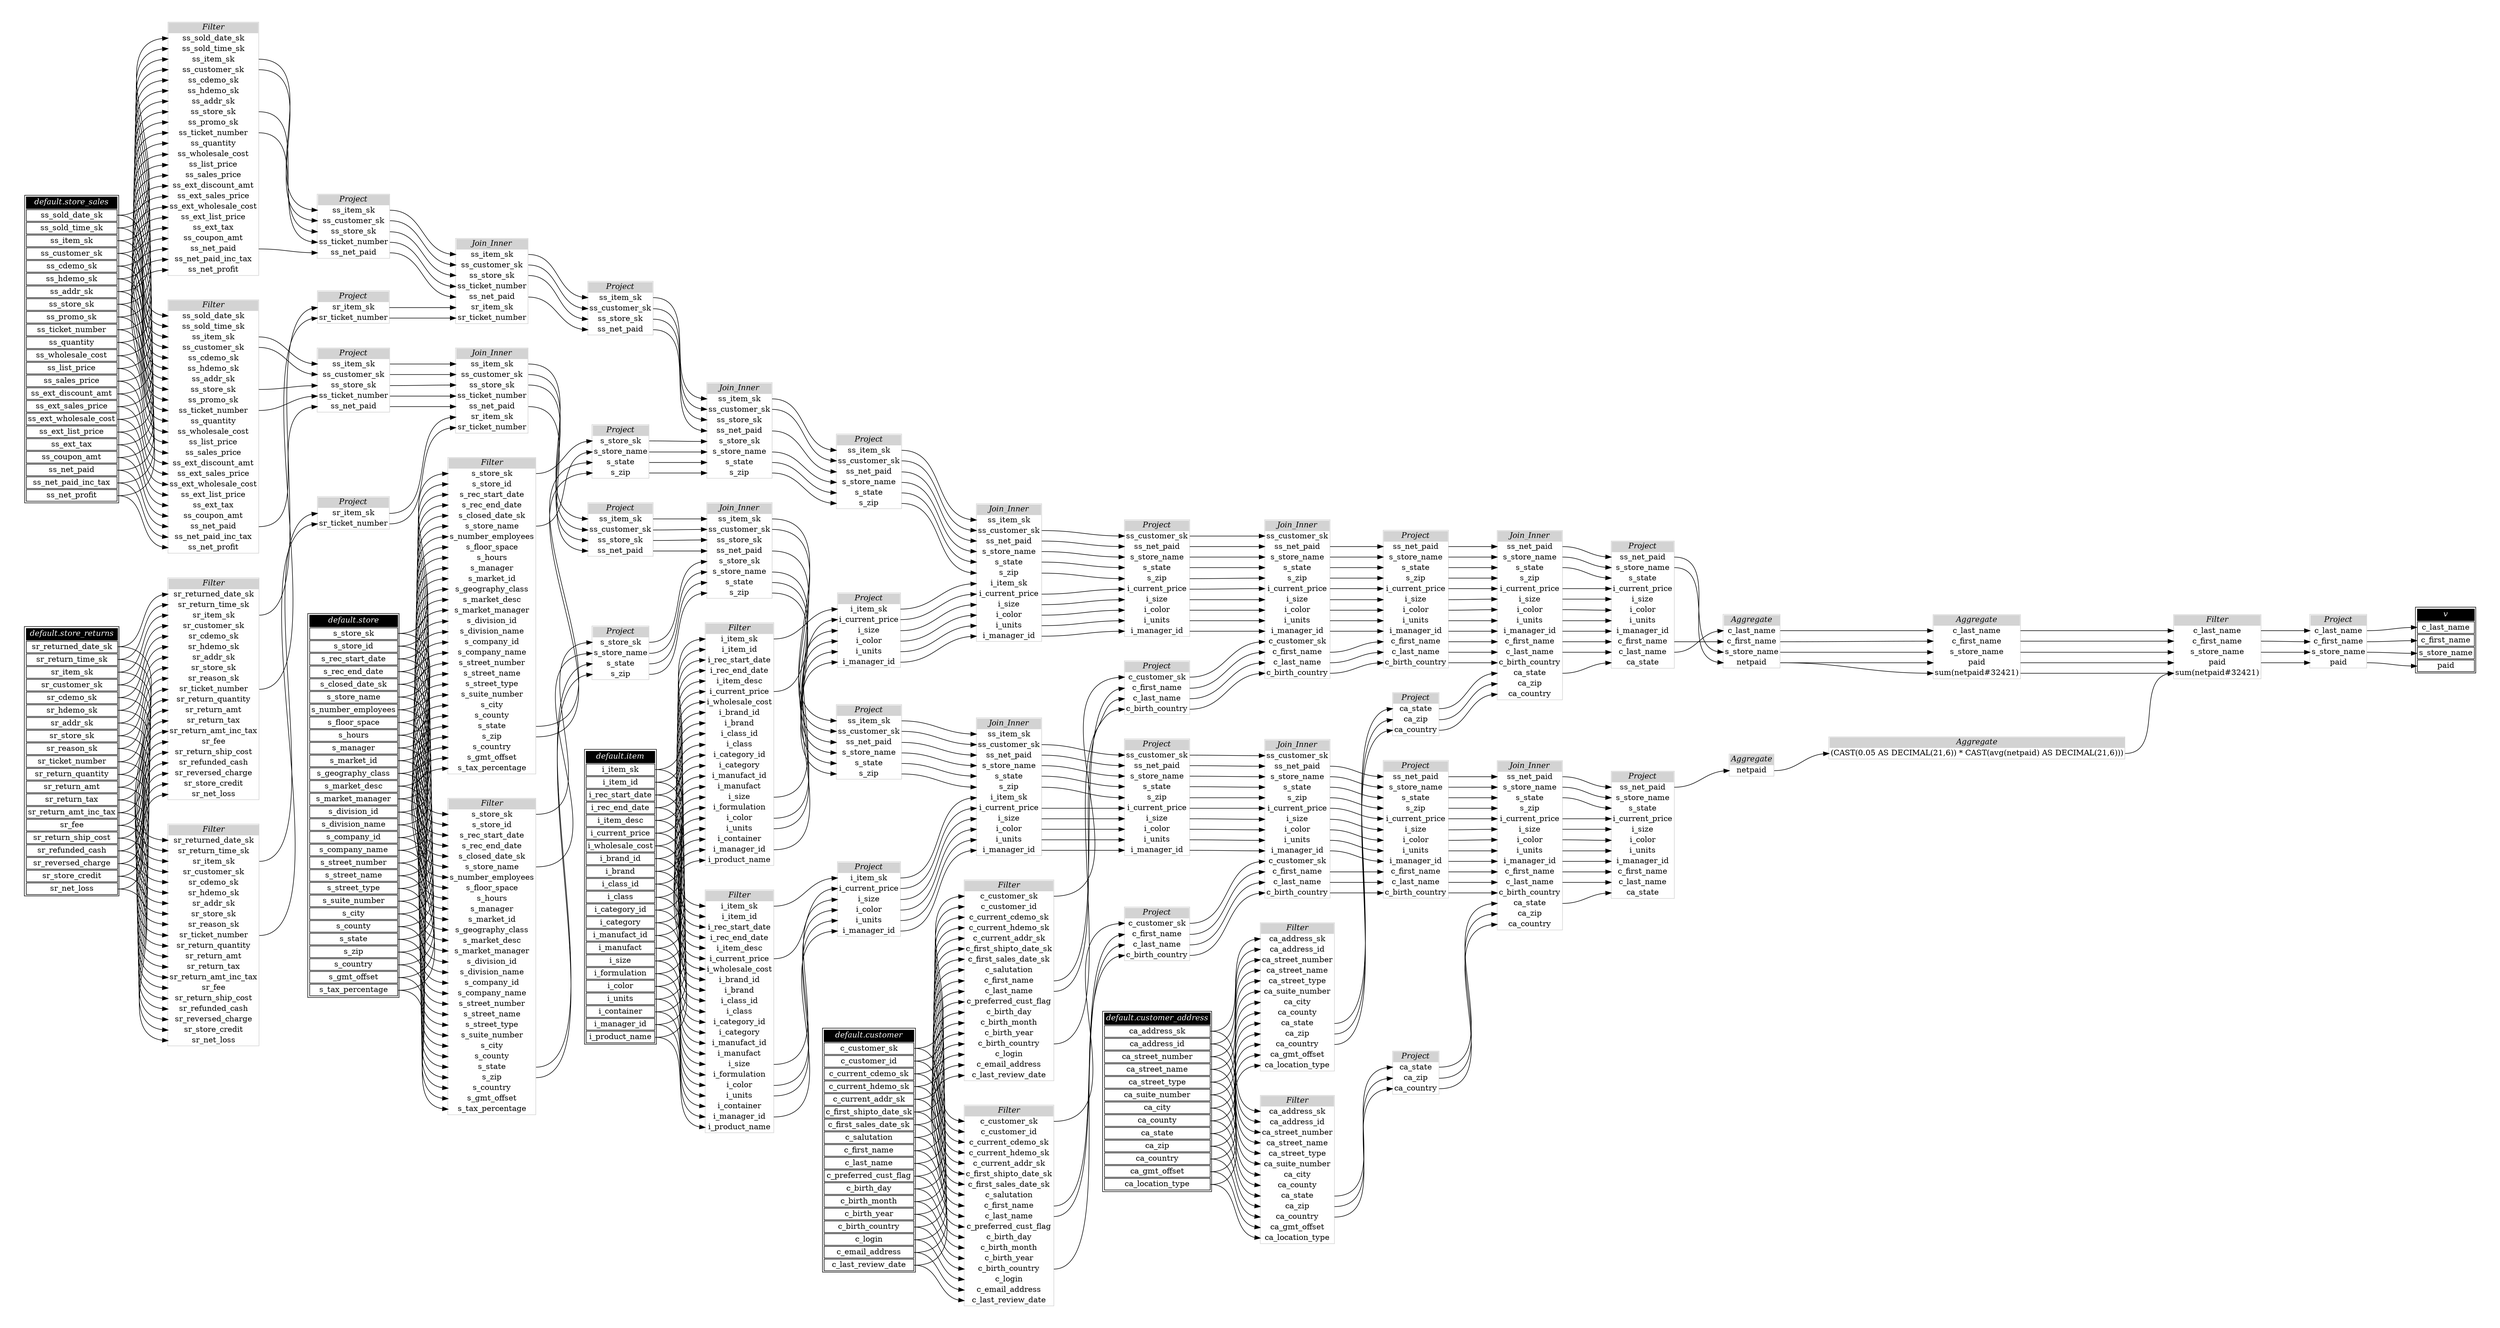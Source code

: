 // Automatically generated by TPCDSFlowTestSuite


digraph {
  graph [pad="0.5" nodesep="0.5" ranksep="1" fontname="Helvetica" rankdir=LR];
  node [shape=plaintext]

  
"Aggregate_4717074" [label=<
<table color="lightgray" border="1" cellborder="0" cellspacing="0">
  <tr><td bgcolor="lightgray" port="nodeName"><i>Aggregate</i></td></tr>
  <tr><td port="0">(CAST(0.05 AS DECIMAL(21,6)) * CAST(avg(netpaid) AS DECIMAL(21,6)))</td></tr>
</table>>];
     

"Aggregate_71fc529" [label=<
<table color="lightgray" border="1" cellborder="0" cellspacing="0">
  <tr><td bgcolor="lightgray" port="nodeName"><i>Aggregate</i></td></tr>
  <tr><td port="0">netpaid</td></tr>
</table>>];
     

"Aggregate_d9c2b9a" [label=<
<table color="lightgray" border="1" cellborder="0" cellspacing="0">
  <tr><td bgcolor="lightgray" port="nodeName"><i>Aggregate</i></td></tr>
  <tr><td port="0">c_last_name</td></tr>
<tr><td port="1">c_first_name</td></tr>
<tr><td port="2">s_store_name</td></tr>
<tr><td port="3">paid</td></tr>
<tr><td port="4">sum(netpaid#32421)</td></tr>
</table>>];
     

"Aggregate_f4055e4" [label=<
<table color="lightgray" border="1" cellborder="0" cellspacing="0">
  <tr><td bgcolor="lightgray" port="nodeName"><i>Aggregate</i></td></tr>
  <tr><td port="0">c_last_name</td></tr>
<tr><td port="1">c_first_name</td></tr>
<tr><td port="2">s_store_name</td></tr>
<tr><td port="3">netpaid</td></tr>
</table>>];
     

"Filter_172d092" [label=<
<table color="lightgray" border="1" cellborder="0" cellspacing="0">
  <tr><td bgcolor="lightgray" port="nodeName"><i>Filter</i></td></tr>
  <tr><td port="0">sr_returned_date_sk</td></tr>
<tr><td port="1">sr_return_time_sk</td></tr>
<tr><td port="2">sr_item_sk</td></tr>
<tr><td port="3">sr_customer_sk</td></tr>
<tr><td port="4">sr_cdemo_sk</td></tr>
<tr><td port="5">sr_hdemo_sk</td></tr>
<tr><td port="6">sr_addr_sk</td></tr>
<tr><td port="7">sr_store_sk</td></tr>
<tr><td port="8">sr_reason_sk</td></tr>
<tr><td port="9">sr_ticket_number</td></tr>
<tr><td port="10">sr_return_quantity</td></tr>
<tr><td port="11">sr_return_amt</td></tr>
<tr><td port="12">sr_return_tax</td></tr>
<tr><td port="13">sr_return_amt_inc_tax</td></tr>
<tr><td port="14">sr_fee</td></tr>
<tr><td port="15">sr_return_ship_cost</td></tr>
<tr><td port="16">sr_refunded_cash</td></tr>
<tr><td port="17">sr_reversed_charge</td></tr>
<tr><td port="18">sr_store_credit</td></tr>
<tr><td port="19">sr_net_loss</td></tr>
</table>>];
     

"Filter_314f269" [label=<
<table color="lightgray" border="1" cellborder="0" cellspacing="0">
  <tr><td bgcolor="lightgray" port="nodeName"><i>Filter</i></td></tr>
  <tr><td port="0">ss_sold_date_sk</td></tr>
<tr><td port="1">ss_sold_time_sk</td></tr>
<tr><td port="2">ss_item_sk</td></tr>
<tr><td port="3">ss_customer_sk</td></tr>
<tr><td port="4">ss_cdemo_sk</td></tr>
<tr><td port="5">ss_hdemo_sk</td></tr>
<tr><td port="6">ss_addr_sk</td></tr>
<tr><td port="7">ss_store_sk</td></tr>
<tr><td port="8">ss_promo_sk</td></tr>
<tr><td port="9">ss_ticket_number</td></tr>
<tr><td port="10">ss_quantity</td></tr>
<tr><td port="11">ss_wholesale_cost</td></tr>
<tr><td port="12">ss_list_price</td></tr>
<tr><td port="13">ss_sales_price</td></tr>
<tr><td port="14">ss_ext_discount_amt</td></tr>
<tr><td port="15">ss_ext_sales_price</td></tr>
<tr><td port="16">ss_ext_wholesale_cost</td></tr>
<tr><td port="17">ss_ext_list_price</td></tr>
<tr><td port="18">ss_ext_tax</td></tr>
<tr><td port="19">ss_coupon_amt</td></tr>
<tr><td port="20">ss_net_paid</td></tr>
<tr><td port="21">ss_net_paid_inc_tax</td></tr>
<tr><td port="22">ss_net_profit</td></tr>
</table>>];
     

"Filter_34f4481" [label=<
<table color="lightgray" border="1" cellborder="0" cellspacing="0">
  <tr><td bgcolor="lightgray" port="nodeName"><i>Filter</i></td></tr>
  <tr><td port="0">ss_sold_date_sk</td></tr>
<tr><td port="1">ss_sold_time_sk</td></tr>
<tr><td port="2">ss_item_sk</td></tr>
<tr><td port="3">ss_customer_sk</td></tr>
<tr><td port="4">ss_cdemo_sk</td></tr>
<tr><td port="5">ss_hdemo_sk</td></tr>
<tr><td port="6">ss_addr_sk</td></tr>
<tr><td port="7">ss_store_sk</td></tr>
<tr><td port="8">ss_promo_sk</td></tr>
<tr><td port="9">ss_ticket_number</td></tr>
<tr><td port="10">ss_quantity</td></tr>
<tr><td port="11">ss_wholesale_cost</td></tr>
<tr><td port="12">ss_list_price</td></tr>
<tr><td port="13">ss_sales_price</td></tr>
<tr><td port="14">ss_ext_discount_amt</td></tr>
<tr><td port="15">ss_ext_sales_price</td></tr>
<tr><td port="16">ss_ext_wholesale_cost</td></tr>
<tr><td port="17">ss_ext_list_price</td></tr>
<tr><td port="18">ss_ext_tax</td></tr>
<tr><td port="19">ss_coupon_amt</td></tr>
<tr><td port="20">ss_net_paid</td></tr>
<tr><td port="21">ss_net_paid_inc_tax</td></tr>
<tr><td port="22">ss_net_profit</td></tr>
</table>>];
     

"Filter_413cb59" [label=<
<table color="lightgray" border="1" cellborder="0" cellspacing="0">
  <tr><td bgcolor="lightgray" port="nodeName"><i>Filter</i></td></tr>
  <tr><td port="0">s_store_sk</td></tr>
<tr><td port="1">s_store_id</td></tr>
<tr><td port="2">s_rec_start_date</td></tr>
<tr><td port="3">s_rec_end_date</td></tr>
<tr><td port="4">s_closed_date_sk</td></tr>
<tr><td port="5">s_store_name</td></tr>
<tr><td port="6">s_number_employees</td></tr>
<tr><td port="7">s_floor_space</td></tr>
<tr><td port="8">s_hours</td></tr>
<tr><td port="9">s_manager</td></tr>
<tr><td port="10">s_market_id</td></tr>
<tr><td port="11">s_geography_class</td></tr>
<tr><td port="12">s_market_desc</td></tr>
<tr><td port="13">s_market_manager</td></tr>
<tr><td port="14">s_division_id</td></tr>
<tr><td port="15">s_division_name</td></tr>
<tr><td port="16">s_company_id</td></tr>
<tr><td port="17">s_company_name</td></tr>
<tr><td port="18">s_street_number</td></tr>
<tr><td port="19">s_street_name</td></tr>
<tr><td port="20">s_street_type</td></tr>
<tr><td port="21">s_suite_number</td></tr>
<tr><td port="22">s_city</td></tr>
<tr><td port="23">s_county</td></tr>
<tr><td port="24">s_state</td></tr>
<tr><td port="25">s_zip</td></tr>
<tr><td port="26">s_country</td></tr>
<tr><td port="27">s_gmt_offset</td></tr>
<tr><td port="28">s_tax_percentage</td></tr>
</table>>];
     

"Filter_59672fa" [label=<
<table color="lightgray" border="1" cellborder="0" cellspacing="0">
  <tr><td bgcolor="lightgray" port="nodeName"><i>Filter</i></td></tr>
  <tr><td port="0">i_item_sk</td></tr>
<tr><td port="1">i_item_id</td></tr>
<tr><td port="2">i_rec_start_date</td></tr>
<tr><td port="3">i_rec_end_date</td></tr>
<tr><td port="4">i_item_desc</td></tr>
<tr><td port="5">i_current_price</td></tr>
<tr><td port="6">i_wholesale_cost</td></tr>
<tr><td port="7">i_brand_id</td></tr>
<tr><td port="8">i_brand</td></tr>
<tr><td port="9">i_class_id</td></tr>
<tr><td port="10">i_class</td></tr>
<tr><td port="11">i_category_id</td></tr>
<tr><td port="12">i_category</td></tr>
<tr><td port="13">i_manufact_id</td></tr>
<tr><td port="14">i_manufact</td></tr>
<tr><td port="15">i_size</td></tr>
<tr><td port="16">i_formulation</td></tr>
<tr><td port="17">i_color</td></tr>
<tr><td port="18">i_units</td></tr>
<tr><td port="19">i_container</td></tr>
<tr><td port="20">i_manager_id</td></tr>
<tr><td port="21">i_product_name</td></tr>
</table>>];
     

"Filter_6661780" [label=<
<table color="lightgray" border="1" cellborder="0" cellspacing="0">
  <tr><td bgcolor="lightgray" port="nodeName"><i>Filter</i></td></tr>
  <tr><td port="0">ca_address_sk</td></tr>
<tr><td port="1">ca_address_id</td></tr>
<tr><td port="2">ca_street_number</td></tr>
<tr><td port="3">ca_street_name</td></tr>
<tr><td port="4">ca_street_type</td></tr>
<tr><td port="5">ca_suite_number</td></tr>
<tr><td port="6">ca_city</td></tr>
<tr><td port="7">ca_county</td></tr>
<tr><td port="8">ca_state</td></tr>
<tr><td port="9">ca_zip</td></tr>
<tr><td port="10">ca_country</td></tr>
<tr><td port="11">ca_gmt_offset</td></tr>
<tr><td port="12">ca_location_type</td></tr>
</table>>];
     

"Filter_6bce805" [label=<
<table color="lightgray" border="1" cellborder="0" cellspacing="0">
  <tr><td bgcolor="lightgray" port="nodeName"><i>Filter</i></td></tr>
  <tr><td port="0">s_store_sk</td></tr>
<tr><td port="1">s_store_id</td></tr>
<tr><td port="2">s_rec_start_date</td></tr>
<tr><td port="3">s_rec_end_date</td></tr>
<tr><td port="4">s_closed_date_sk</td></tr>
<tr><td port="5">s_store_name</td></tr>
<tr><td port="6">s_number_employees</td></tr>
<tr><td port="7">s_floor_space</td></tr>
<tr><td port="8">s_hours</td></tr>
<tr><td port="9">s_manager</td></tr>
<tr><td port="10">s_market_id</td></tr>
<tr><td port="11">s_geography_class</td></tr>
<tr><td port="12">s_market_desc</td></tr>
<tr><td port="13">s_market_manager</td></tr>
<tr><td port="14">s_division_id</td></tr>
<tr><td port="15">s_division_name</td></tr>
<tr><td port="16">s_company_id</td></tr>
<tr><td port="17">s_company_name</td></tr>
<tr><td port="18">s_street_number</td></tr>
<tr><td port="19">s_street_name</td></tr>
<tr><td port="20">s_street_type</td></tr>
<tr><td port="21">s_suite_number</td></tr>
<tr><td port="22">s_city</td></tr>
<tr><td port="23">s_county</td></tr>
<tr><td port="24">s_state</td></tr>
<tr><td port="25">s_zip</td></tr>
<tr><td port="26">s_country</td></tr>
<tr><td port="27">s_gmt_offset</td></tr>
<tr><td port="28">s_tax_percentage</td></tr>
</table>>];
     

"Filter_a8f6b78" [label=<
<table color="lightgray" border="1" cellborder="0" cellspacing="0">
  <tr><td bgcolor="lightgray" port="nodeName"><i>Filter</i></td></tr>
  <tr><td port="0">c_customer_sk</td></tr>
<tr><td port="1">c_customer_id</td></tr>
<tr><td port="2">c_current_cdemo_sk</td></tr>
<tr><td port="3">c_current_hdemo_sk</td></tr>
<tr><td port="4">c_current_addr_sk</td></tr>
<tr><td port="5">c_first_shipto_date_sk</td></tr>
<tr><td port="6">c_first_sales_date_sk</td></tr>
<tr><td port="7">c_salutation</td></tr>
<tr><td port="8">c_first_name</td></tr>
<tr><td port="9">c_last_name</td></tr>
<tr><td port="10">c_preferred_cust_flag</td></tr>
<tr><td port="11">c_birth_day</td></tr>
<tr><td port="12">c_birth_month</td></tr>
<tr><td port="13">c_birth_year</td></tr>
<tr><td port="14">c_birth_country</td></tr>
<tr><td port="15">c_login</td></tr>
<tr><td port="16">c_email_address</td></tr>
<tr><td port="17">c_last_review_date</td></tr>
</table>>];
     

"Filter_aec9f58" [label=<
<table color="lightgray" border="1" cellborder="0" cellspacing="0">
  <tr><td bgcolor="lightgray" port="nodeName"><i>Filter</i></td></tr>
  <tr><td port="0">c_last_name</td></tr>
<tr><td port="1">c_first_name</td></tr>
<tr><td port="2">s_store_name</td></tr>
<tr><td port="3">paid</td></tr>
<tr><td port="4">sum(netpaid#32421)</td></tr>
</table>>];
     

"Filter_bbfb6e1" [label=<
<table color="lightgray" border="1" cellborder="0" cellspacing="0">
  <tr><td bgcolor="lightgray" port="nodeName"><i>Filter</i></td></tr>
  <tr><td port="0">ca_address_sk</td></tr>
<tr><td port="1">ca_address_id</td></tr>
<tr><td port="2">ca_street_number</td></tr>
<tr><td port="3">ca_street_name</td></tr>
<tr><td port="4">ca_street_type</td></tr>
<tr><td port="5">ca_suite_number</td></tr>
<tr><td port="6">ca_city</td></tr>
<tr><td port="7">ca_county</td></tr>
<tr><td port="8">ca_state</td></tr>
<tr><td port="9">ca_zip</td></tr>
<tr><td port="10">ca_country</td></tr>
<tr><td port="11">ca_gmt_offset</td></tr>
<tr><td port="12">ca_location_type</td></tr>
</table>>];
     

"Filter_dcb1c8e" [label=<
<table color="lightgray" border="1" cellborder="0" cellspacing="0">
  <tr><td bgcolor="lightgray" port="nodeName"><i>Filter</i></td></tr>
  <tr><td port="0">sr_returned_date_sk</td></tr>
<tr><td port="1">sr_return_time_sk</td></tr>
<tr><td port="2">sr_item_sk</td></tr>
<tr><td port="3">sr_customer_sk</td></tr>
<tr><td port="4">sr_cdemo_sk</td></tr>
<tr><td port="5">sr_hdemo_sk</td></tr>
<tr><td port="6">sr_addr_sk</td></tr>
<tr><td port="7">sr_store_sk</td></tr>
<tr><td port="8">sr_reason_sk</td></tr>
<tr><td port="9">sr_ticket_number</td></tr>
<tr><td port="10">sr_return_quantity</td></tr>
<tr><td port="11">sr_return_amt</td></tr>
<tr><td port="12">sr_return_tax</td></tr>
<tr><td port="13">sr_return_amt_inc_tax</td></tr>
<tr><td port="14">sr_fee</td></tr>
<tr><td port="15">sr_return_ship_cost</td></tr>
<tr><td port="16">sr_refunded_cash</td></tr>
<tr><td port="17">sr_reversed_charge</td></tr>
<tr><td port="18">sr_store_credit</td></tr>
<tr><td port="19">sr_net_loss</td></tr>
</table>>];
     

"Filter_e4cf8fc" [label=<
<table color="lightgray" border="1" cellborder="0" cellspacing="0">
  <tr><td bgcolor="lightgray" port="nodeName"><i>Filter</i></td></tr>
  <tr><td port="0">c_customer_sk</td></tr>
<tr><td port="1">c_customer_id</td></tr>
<tr><td port="2">c_current_cdemo_sk</td></tr>
<tr><td port="3">c_current_hdemo_sk</td></tr>
<tr><td port="4">c_current_addr_sk</td></tr>
<tr><td port="5">c_first_shipto_date_sk</td></tr>
<tr><td port="6">c_first_sales_date_sk</td></tr>
<tr><td port="7">c_salutation</td></tr>
<tr><td port="8">c_first_name</td></tr>
<tr><td port="9">c_last_name</td></tr>
<tr><td port="10">c_preferred_cust_flag</td></tr>
<tr><td port="11">c_birth_day</td></tr>
<tr><td port="12">c_birth_month</td></tr>
<tr><td port="13">c_birth_year</td></tr>
<tr><td port="14">c_birth_country</td></tr>
<tr><td port="15">c_login</td></tr>
<tr><td port="16">c_email_address</td></tr>
<tr><td port="17">c_last_review_date</td></tr>
</table>>];
     

"Filter_ecf1808" [label=<
<table color="lightgray" border="1" cellborder="0" cellspacing="0">
  <tr><td bgcolor="lightgray" port="nodeName"><i>Filter</i></td></tr>
  <tr><td port="0">i_item_sk</td></tr>
<tr><td port="1">i_item_id</td></tr>
<tr><td port="2">i_rec_start_date</td></tr>
<tr><td port="3">i_rec_end_date</td></tr>
<tr><td port="4">i_item_desc</td></tr>
<tr><td port="5">i_current_price</td></tr>
<tr><td port="6">i_wholesale_cost</td></tr>
<tr><td port="7">i_brand_id</td></tr>
<tr><td port="8">i_brand</td></tr>
<tr><td port="9">i_class_id</td></tr>
<tr><td port="10">i_class</td></tr>
<tr><td port="11">i_category_id</td></tr>
<tr><td port="12">i_category</td></tr>
<tr><td port="13">i_manufact_id</td></tr>
<tr><td port="14">i_manufact</td></tr>
<tr><td port="15">i_size</td></tr>
<tr><td port="16">i_formulation</td></tr>
<tr><td port="17">i_color</td></tr>
<tr><td port="18">i_units</td></tr>
<tr><td port="19">i_container</td></tr>
<tr><td port="20">i_manager_id</td></tr>
<tr><td port="21">i_product_name</td></tr>
</table>>];
     

"Join_Inner_0e24ed3" [label=<
<table color="lightgray" border="1" cellborder="0" cellspacing="0">
  <tr><td bgcolor="lightgray" port="nodeName"><i>Join_Inner</i></td></tr>
  <tr><td port="0">ss_item_sk</td></tr>
<tr><td port="1">ss_customer_sk</td></tr>
<tr><td port="2">ss_store_sk</td></tr>
<tr><td port="3">ss_ticket_number</td></tr>
<tr><td port="4">ss_net_paid</td></tr>
<tr><td port="5">sr_item_sk</td></tr>
<tr><td port="6">sr_ticket_number</td></tr>
</table>>];
     

"Join_Inner_4b7cfa8" [label=<
<table color="lightgray" border="1" cellborder="0" cellspacing="0">
  <tr><td bgcolor="lightgray" port="nodeName"><i>Join_Inner</i></td></tr>
  <tr><td port="0">ss_net_paid</td></tr>
<tr><td port="1">s_store_name</td></tr>
<tr><td port="2">s_state</td></tr>
<tr><td port="3">s_zip</td></tr>
<tr><td port="4">i_current_price</td></tr>
<tr><td port="5">i_size</td></tr>
<tr><td port="6">i_color</td></tr>
<tr><td port="7">i_units</td></tr>
<tr><td port="8">i_manager_id</td></tr>
<tr><td port="9">c_first_name</td></tr>
<tr><td port="10">c_last_name</td></tr>
<tr><td port="11">c_birth_country</td></tr>
<tr><td port="12">ca_state</td></tr>
<tr><td port="13">ca_zip</td></tr>
<tr><td port="14">ca_country</td></tr>
</table>>];
     

"Join_Inner_593ccf3" [label=<
<table color="lightgray" border="1" cellborder="0" cellspacing="0">
  <tr><td bgcolor="lightgray" port="nodeName"><i>Join_Inner</i></td></tr>
  <tr><td port="0">ss_customer_sk</td></tr>
<tr><td port="1">ss_net_paid</td></tr>
<tr><td port="2">s_store_name</td></tr>
<tr><td port="3">s_state</td></tr>
<tr><td port="4">s_zip</td></tr>
<tr><td port="5">i_current_price</td></tr>
<tr><td port="6">i_size</td></tr>
<tr><td port="7">i_color</td></tr>
<tr><td port="8">i_units</td></tr>
<tr><td port="9">i_manager_id</td></tr>
<tr><td port="10">c_customer_sk</td></tr>
<tr><td port="11">c_first_name</td></tr>
<tr><td port="12">c_last_name</td></tr>
<tr><td port="13">c_birth_country</td></tr>
</table>>];
     

"Join_Inner_a63e9a2" [label=<
<table color="lightgray" border="1" cellborder="0" cellspacing="0">
  <tr><td bgcolor="lightgray" port="nodeName"><i>Join_Inner</i></td></tr>
  <tr><td port="0">ss_item_sk</td></tr>
<tr><td port="1">ss_customer_sk</td></tr>
<tr><td port="2">ss_store_sk</td></tr>
<tr><td port="3">ss_ticket_number</td></tr>
<tr><td port="4">ss_net_paid</td></tr>
<tr><td port="5">sr_item_sk</td></tr>
<tr><td port="6">sr_ticket_number</td></tr>
</table>>];
     

"Join_Inner_abc6eae" [label=<
<table color="lightgray" border="1" cellborder="0" cellspacing="0">
  <tr><td bgcolor="lightgray" port="nodeName"><i>Join_Inner</i></td></tr>
  <tr><td port="0">ss_item_sk</td></tr>
<tr><td port="1">ss_customer_sk</td></tr>
<tr><td port="2">ss_store_sk</td></tr>
<tr><td port="3">ss_net_paid</td></tr>
<tr><td port="4">s_store_sk</td></tr>
<tr><td port="5">s_store_name</td></tr>
<tr><td port="6">s_state</td></tr>
<tr><td port="7">s_zip</td></tr>
</table>>];
     

"Join_Inner_c5b8260" [label=<
<table color="lightgray" border="1" cellborder="0" cellspacing="0">
  <tr><td bgcolor="lightgray" port="nodeName"><i>Join_Inner</i></td></tr>
  <tr><td port="0">ss_item_sk</td></tr>
<tr><td port="1">ss_customer_sk</td></tr>
<tr><td port="2">ss_store_sk</td></tr>
<tr><td port="3">ss_net_paid</td></tr>
<tr><td port="4">s_store_sk</td></tr>
<tr><td port="5">s_store_name</td></tr>
<tr><td port="6">s_state</td></tr>
<tr><td port="7">s_zip</td></tr>
</table>>];
     

"Join_Inner_c98e1a6" [label=<
<table color="lightgray" border="1" cellborder="0" cellspacing="0">
  <tr><td bgcolor="lightgray" port="nodeName"><i>Join_Inner</i></td></tr>
  <tr><td port="0">ss_net_paid</td></tr>
<tr><td port="1">s_store_name</td></tr>
<tr><td port="2">s_state</td></tr>
<tr><td port="3">s_zip</td></tr>
<tr><td port="4">i_current_price</td></tr>
<tr><td port="5">i_size</td></tr>
<tr><td port="6">i_color</td></tr>
<tr><td port="7">i_units</td></tr>
<tr><td port="8">i_manager_id</td></tr>
<tr><td port="9">c_first_name</td></tr>
<tr><td port="10">c_last_name</td></tr>
<tr><td port="11">c_birth_country</td></tr>
<tr><td port="12">ca_state</td></tr>
<tr><td port="13">ca_zip</td></tr>
<tr><td port="14">ca_country</td></tr>
</table>>];
     

"Join_Inner_d2316f6" [label=<
<table color="lightgray" border="1" cellborder="0" cellspacing="0">
  <tr><td bgcolor="lightgray" port="nodeName"><i>Join_Inner</i></td></tr>
  <tr><td port="0">ss_customer_sk</td></tr>
<tr><td port="1">ss_net_paid</td></tr>
<tr><td port="2">s_store_name</td></tr>
<tr><td port="3">s_state</td></tr>
<tr><td port="4">s_zip</td></tr>
<tr><td port="5">i_current_price</td></tr>
<tr><td port="6">i_size</td></tr>
<tr><td port="7">i_color</td></tr>
<tr><td port="8">i_units</td></tr>
<tr><td port="9">i_manager_id</td></tr>
<tr><td port="10">c_customer_sk</td></tr>
<tr><td port="11">c_first_name</td></tr>
<tr><td port="12">c_last_name</td></tr>
<tr><td port="13">c_birth_country</td></tr>
</table>>];
     

"Join_Inner_dc05ffa" [label=<
<table color="lightgray" border="1" cellborder="0" cellspacing="0">
  <tr><td bgcolor="lightgray" port="nodeName"><i>Join_Inner</i></td></tr>
  <tr><td port="0">ss_item_sk</td></tr>
<tr><td port="1">ss_customer_sk</td></tr>
<tr><td port="2">ss_net_paid</td></tr>
<tr><td port="3">s_store_name</td></tr>
<tr><td port="4">s_state</td></tr>
<tr><td port="5">s_zip</td></tr>
<tr><td port="6">i_item_sk</td></tr>
<tr><td port="7">i_current_price</td></tr>
<tr><td port="8">i_size</td></tr>
<tr><td port="9">i_color</td></tr>
<tr><td port="10">i_units</td></tr>
<tr><td port="11">i_manager_id</td></tr>
</table>>];
     

"Join_Inner_ddcc7a4" [label=<
<table color="lightgray" border="1" cellborder="0" cellspacing="0">
  <tr><td bgcolor="lightgray" port="nodeName"><i>Join_Inner</i></td></tr>
  <tr><td port="0">ss_item_sk</td></tr>
<tr><td port="1">ss_customer_sk</td></tr>
<tr><td port="2">ss_net_paid</td></tr>
<tr><td port="3">s_store_name</td></tr>
<tr><td port="4">s_state</td></tr>
<tr><td port="5">s_zip</td></tr>
<tr><td port="6">i_item_sk</td></tr>
<tr><td port="7">i_current_price</td></tr>
<tr><td port="8">i_size</td></tr>
<tr><td port="9">i_color</td></tr>
<tr><td port="10">i_units</td></tr>
<tr><td port="11">i_manager_id</td></tr>
</table>>];
     

"Project_17f318d" [label=<
<table color="lightgray" border="1" cellborder="0" cellspacing="0">
  <tr><td bgcolor="lightgray" port="nodeName"><i>Project</i></td></tr>
  <tr><td port="0">ss_customer_sk</td></tr>
<tr><td port="1">ss_net_paid</td></tr>
<tr><td port="2">s_store_name</td></tr>
<tr><td port="3">s_state</td></tr>
<tr><td port="4">s_zip</td></tr>
<tr><td port="5">i_current_price</td></tr>
<tr><td port="6">i_size</td></tr>
<tr><td port="7">i_color</td></tr>
<tr><td port="8">i_units</td></tr>
<tr><td port="9">i_manager_id</td></tr>
</table>>];
     

"Project_28a368b" [label=<
<table color="lightgray" border="1" cellborder="0" cellspacing="0">
  <tr><td bgcolor="lightgray" port="nodeName"><i>Project</i></td></tr>
  <tr><td port="0">ss_net_paid</td></tr>
<tr><td port="1">s_store_name</td></tr>
<tr><td port="2">s_state</td></tr>
<tr><td port="3">s_zip</td></tr>
<tr><td port="4">i_current_price</td></tr>
<tr><td port="5">i_size</td></tr>
<tr><td port="6">i_color</td></tr>
<tr><td port="7">i_units</td></tr>
<tr><td port="8">i_manager_id</td></tr>
<tr><td port="9">c_first_name</td></tr>
<tr><td port="10">c_last_name</td></tr>
<tr><td port="11">c_birth_country</td></tr>
</table>>];
     

"Project_2e701c9" [label=<
<table color="lightgray" border="1" cellborder="0" cellspacing="0">
  <tr><td bgcolor="lightgray" port="nodeName"><i>Project</i></td></tr>
  <tr><td port="0">c_customer_sk</td></tr>
<tr><td port="1">c_first_name</td></tr>
<tr><td port="2">c_last_name</td></tr>
<tr><td port="3">c_birth_country</td></tr>
</table>>];
     

"Project_39de317" [label=<
<table color="lightgray" border="1" cellborder="0" cellspacing="0">
  <tr><td bgcolor="lightgray" port="nodeName"><i>Project</i></td></tr>
  <tr><td port="0">ss_net_paid</td></tr>
<tr><td port="1">s_store_name</td></tr>
<tr><td port="2">s_state</td></tr>
<tr><td port="3">s_zip</td></tr>
<tr><td port="4">i_current_price</td></tr>
<tr><td port="5">i_size</td></tr>
<tr><td port="6">i_color</td></tr>
<tr><td port="7">i_units</td></tr>
<tr><td port="8">i_manager_id</td></tr>
<tr><td port="9">c_first_name</td></tr>
<tr><td port="10">c_last_name</td></tr>
<tr><td port="11">c_birth_country</td></tr>
</table>>];
     

"Project_4104c7e" [label=<
<table color="lightgray" border="1" cellborder="0" cellspacing="0">
  <tr><td bgcolor="lightgray" port="nodeName"><i>Project</i></td></tr>
  <tr><td port="0">sr_item_sk</td></tr>
<tr><td port="1">sr_ticket_number</td></tr>
</table>>];
     

"Project_49699aa" [label=<
<table color="lightgray" border="1" cellborder="0" cellspacing="0">
  <tr><td bgcolor="lightgray" port="nodeName"><i>Project</i></td></tr>
  <tr><td port="0">s_store_sk</td></tr>
<tr><td port="1">s_store_name</td></tr>
<tr><td port="2">s_state</td></tr>
<tr><td port="3">s_zip</td></tr>
</table>>];
     

"Project_49df651" [label=<
<table color="lightgray" border="1" cellborder="0" cellspacing="0">
  <tr><td bgcolor="lightgray" port="nodeName"><i>Project</i></td></tr>
  <tr><td port="0">ss_net_paid</td></tr>
<tr><td port="1">s_store_name</td></tr>
<tr><td port="2">s_state</td></tr>
<tr><td port="3">i_current_price</td></tr>
<tr><td port="4">i_size</td></tr>
<tr><td port="5">i_color</td></tr>
<tr><td port="6">i_units</td></tr>
<tr><td port="7">i_manager_id</td></tr>
<tr><td port="8">c_first_name</td></tr>
<tr><td port="9">c_last_name</td></tr>
<tr><td port="10">ca_state</td></tr>
</table>>];
     

"Project_4f73930" [label=<
<table color="lightgray" border="1" cellborder="0" cellspacing="0">
  <tr><td bgcolor="lightgray" port="nodeName"><i>Project</i></td></tr>
  <tr><td port="0">s_store_sk</td></tr>
<tr><td port="1">s_store_name</td></tr>
<tr><td port="2">s_state</td></tr>
<tr><td port="3">s_zip</td></tr>
</table>>];
     

"Project_56d9da7" [label=<
<table color="lightgray" border="1" cellborder="0" cellspacing="0">
  <tr><td bgcolor="lightgray" port="nodeName"><i>Project</i></td></tr>
  <tr><td port="0">c_last_name</td></tr>
<tr><td port="1">c_first_name</td></tr>
<tr><td port="2">s_store_name</td></tr>
<tr><td port="3">paid</td></tr>
</table>>];
     

"Project_735ddf3" [label=<
<table color="lightgray" border="1" cellborder="0" cellspacing="0">
  <tr><td bgcolor="lightgray" port="nodeName"><i>Project</i></td></tr>
  <tr><td port="0">c_customer_sk</td></tr>
<tr><td port="1">c_first_name</td></tr>
<tr><td port="2">c_last_name</td></tr>
<tr><td port="3">c_birth_country</td></tr>
</table>>];
     

"Project_8fd83ca" [label=<
<table color="lightgray" border="1" cellborder="0" cellspacing="0">
  <tr><td bgcolor="lightgray" port="nodeName"><i>Project</i></td></tr>
  <tr><td port="0">ss_item_sk</td></tr>
<tr><td port="1">ss_customer_sk</td></tr>
<tr><td port="2">ss_store_sk</td></tr>
<tr><td port="3">ss_ticket_number</td></tr>
<tr><td port="4">ss_net_paid</td></tr>
</table>>];
     

"Project_9ddda7d" [label=<
<table color="lightgray" border="1" cellborder="0" cellspacing="0">
  <tr><td bgcolor="lightgray" port="nodeName"><i>Project</i></td></tr>
  <tr><td port="0">ca_state</td></tr>
<tr><td port="1">ca_zip</td></tr>
<tr><td port="2">ca_country</td></tr>
</table>>];
     

"Project_a49f816" [label=<
<table color="lightgray" border="1" cellborder="0" cellspacing="0">
  <tr><td bgcolor="lightgray" port="nodeName"><i>Project</i></td></tr>
  <tr><td port="0">ss_customer_sk</td></tr>
<tr><td port="1">ss_net_paid</td></tr>
<tr><td port="2">s_store_name</td></tr>
<tr><td port="3">s_state</td></tr>
<tr><td port="4">s_zip</td></tr>
<tr><td port="5">i_current_price</td></tr>
<tr><td port="6">i_size</td></tr>
<tr><td port="7">i_color</td></tr>
<tr><td port="8">i_units</td></tr>
<tr><td port="9">i_manager_id</td></tr>
</table>>];
     

"Project_a72f1e2" [label=<
<table color="lightgray" border="1" cellborder="0" cellspacing="0">
  <tr><td bgcolor="lightgray" port="nodeName"><i>Project</i></td></tr>
  <tr><td port="0">sr_item_sk</td></tr>
<tr><td port="1">sr_ticket_number</td></tr>
</table>>];
     

"Project_bd0067c" [label=<
<table color="lightgray" border="1" cellborder="0" cellspacing="0">
  <tr><td bgcolor="lightgray" port="nodeName"><i>Project</i></td></tr>
  <tr><td port="0">ss_net_paid</td></tr>
<tr><td port="1">s_store_name</td></tr>
<tr><td port="2">s_state</td></tr>
<tr><td port="3">i_current_price</td></tr>
<tr><td port="4">i_size</td></tr>
<tr><td port="5">i_color</td></tr>
<tr><td port="6">i_units</td></tr>
<tr><td port="7">i_manager_id</td></tr>
<tr><td port="8">c_first_name</td></tr>
<tr><td port="9">c_last_name</td></tr>
<tr><td port="10">ca_state</td></tr>
</table>>];
     

"Project_bdcaf71" [label=<
<table color="lightgray" border="1" cellborder="0" cellspacing="0">
  <tr><td bgcolor="lightgray" port="nodeName"><i>Project</i></td></tr>
  <tr><td port="0">ca_state</td></tr>
<tr><td port="1">ca_zip</td></tr>
<tr><td port="2">ca_country</td></tr>
</table>>];
     

"Project_ce1b7f0" [label=<
<table color="lightgray" border="1" cellborder="0" cellspacing="0">
  <tr><td bgcolor="lightgray" port="nodeName"><i>Project</i></td></tr>
  <tr><td port="0">ss_item_sk</td></tr>
<tr><td port="1">ss_customer_sk</td></tr>
<tr><td port="2">ss_net_paid</td></tr>
<tr><td port="3">s_store_name</td></tr>
<tr><td port="4">s_state</td></tr>
<tr><td port="5">s_zip</td></tr>
</table>>];
     

"Project_cfc4b94" [label=<
<table color="lightgray" border="1" cellborder="0" cellspacing="0">
  <tr><td bgcolor="lightgray" port="nodeName"><i>Project</i></td></tr>
  <tr><td port="0">ss_item_sk</td></tr>
<tr><td port="1">ss_customer_sk</td></tr>
<tr><td port="2">ss_store_sk</td></tr>
<tr><td port="3">ss_net_paid</td></tr>
</table>>];
     

"Project_d022342" [label=<
<table color="lightgray" border="1" cellborder="0" cellspacing="0">
  <tr><td bgcolor="lightgray" port="nodeName"><i>Project</i></td></tr>
  <tr><td port="0">ss_item_sk</td></tr>
<tr><td port="1">ss_customer_sk</td></tr>
<tr><td port="2">ss_net_paid</td></tr>
<tr><td port="3">s_store_name</td></tr>
<tr><td port="4">s_state</td></tr>
<tr><td port="5">s_zip</td></tr>
</table>>];
     

"Project_daec4e7" [label=<
<table color="lightgray" border="1" cellborder="0" cellspacing="0">
  <tr><td bgcolor="lightgray" port="nodeName"><i>Project</i></td></tr>
  <tr><td port="0">ss_item_sk</td></tr>
<tr><td port="1">ss_customer_sk</td></tr>
<tr><td port="2">ss_store_sk</td></tr>
<tr><td port="3">ss_net_paid</td></tr>
</table>>];
     

"Project_eb939a4" [label=<
<table color="lightgray" border="1" cellborder="0" cellspacing="0">
  <tr><td bgcolor="lightgray" port="nodeName"><i>Project</i></td></tr>
  <tr><td port="0">i_item_sk</td></tr>
<tr><td port="1">i_current_price</td></tr>
<tr><td port="2">i_size</td></tr>
<tr><td port="3">i_color</td></tr>
<tr><td port="4">i_units</td></tr>
<tr><td port="5">i_manager_id</td></tr>
</table>>];
     

"Project_f189524" [label=<
<table color="lightgray" border="1" cellborder="0" cellspacing="0">
  <tr><td bgcolor="lightgray" port="nodeName"><i>Project</i></td></tr>
  <tr><td port="0">ss_item_sk</td></tr>
<tr><td port="1">ss_customer_sk</td></tr>
<tr><td port="2">ss_store_sk</td></tr>
<tr><td port="3">ss_ticket_number</td></tr>
<tr><td port="4">ss_net_paid</td></tr>
</table>>];
     

"Project_fd8f891" [label=<
<table color="lightgray" border="1" cellborder="0" cellspacing="0">
  <tr><td bgcolor="lightgray" port="nodeName"><i>Project</i></td></tr>
  <tr><td port="0">i_item_sk</td></tr>
<tr><td port="1">i_current_price</td></tr>
<tr><td port="2">i_size</td></tr>
<tr><td port="3">i_color</td></tr>
<tr><td port="4">i_units</td></tr>
<tr><td port="5">i_manager_id</td></tr>
</table>>];
     

"default.customer" [color="black" label=<
<table>
  <tr><td bgcolor="black" port="nodeName"><i><font color="white">default.customer</font></i></td></tr>
  <tr><td port="0">c_customer_sk</td></tr>
<tr><td port="1">c_customer_id</td></tr>
<tr><td port="2">c_current_cdemo_sk</td></tr>
<tr><td port="3">c_current_hdemo_sk</td></tr>
<tr><td port="4">c_current_addr_sk</td></tr>
<tr><td port="5">c_first_shipto_date_sk</td></tr>
<tr><td port="6">c_first_sales_date_sk</td></tr>
<tr><td port="7">c_salutation</td></tr>
<tr><td port="8">c_first_name</td></tr>
<tr><td port="9">c_last_name</td></tr>
<tr><td port="10">c_preferred_cust_flag</td></tr>
<tr><td port="11">c_birth_day</td></tr>
<tr><td port="12">c_birth_month</td></tr>
<tr><td port="13">c_birth_year</td></tr>
<tr><td port="14">c_birth_country</td></tr>
<tr><td port="15">c_login</td></tr>
<tr><td port="16">c_email_address</td></tr>
<tr><td port="17">c_last_review_date</td></tr>
</table>>];
     

"default.customer_address" [color="black" label=<
<table>
  <tr><td bgcolor="black" port="nodeName"><i><font color="white">default.customer_address</font></i></td></tr>
  <tr><td port="0">ca_address_sk</td></tr>
<tr><td port="1">ca_address_id</td></tr>
<tr><td port="2">ca_street_number</td></tr>
<tr><td port="3">ca_street_name</td></tr>
<tr><td port="4">ca_street_type</td></tr>
<tr><td port="5">ca_suite_number</td></tr>
<tr><td port="6">ca_city</td></tr>
<tr><td port="7">ca_county</td></tr>
<tr><td port="8">ca_state</td></tr>
<tr><td port="9">ca_zip</td></tr>
<tr><td port="10">ca_country</td></tr>
<tr><td port="11">ca_gmt_offset</td></tr>
<tr><td port="12">ca_location_type</td></tr>
</table>>];
     

"default.item" [color="black" label=<
<table>
  <tr><td bgcolor="black" port="nodeName"><i><font color="white">default.item</font></i></td></tr>
  <tr><td port="0">i_item_sk</td></tr>
<tr><td port="1">i_item_id</td></tr>
<tr><td port="2">i_rec_start_date</td></tr>
<tr><td port="3">i_rec_end_date</td></tr>
<tr><td port="4">i_item_desc</td></tr>
<tr><td port="5">i_current_price</td></tr>
<tr><td port="6">i_wholesale_cost</td></tr>
<tr><td port="7">i_brand_id</td></tr>
<tr><td port="8">i_brand</td></tr>
<tr><td port="9">i_class_id</td></tr>
<tr><td port="10">i_class</td></tr>
<tr><td port="11">i_category_id</td></tr>
<tr><td port="12">i_category</td></tr>
<tr><td port="13">i_manufact_id</td></tr>
<tr><td port="14">i_manufact</td></tr>
<tr><td port="15">i_size</td></tr>
<tr><td port="16">i_formulation</td></tr>
<tr><td port="17">i_color</td></tr>
<tr><td port="18">i_units</td></tr>
<tr><td port="19">i_container</td></tr>
<tr><td port="20">i_manager_id</td></tr>
<tr><td port="21">i_product_name</td></tr>
</table>>];
     

"default.store" [color="black" label=<
<table>
  <tr><td bgcolor="black" port="nodeName"><i><font color="white">default.store</font></i></td></tr>
  <tr><td port="0">s_store_sk</td></tr>
<tr><td port="1">s_store_id</td></tr>
<tr><td port="2">s_rec_start_date</td></tr>
<tr><td port="3">s_rec_end_date</td></tr>
<tr><td port="4">s_closed_date_sk</td></tr>
<tr><td port="5">s_store_name</td></tr>
<tr><td port="6">s_number_employees</td></tr>
<tr><td port="7">s_floor_space</td></tr>
<tr><td port="8">s_hours</td></tr>
<tr><td port="9">s_manager</td></tr>
<tr><td port="10">s_market_id</td></tr>
<tr><td port="11">s_geography_class</td></tr>
<tr><td port="12">s_market_desc</td></tr>
<tr><td port="13">s_market_manager</td></tr>
<tr><td port="14">s_division_id</td></tr>
<tr><td port="15">s_division_name</td></tr>
<tr><td port="16">s_company_id</td></tr>
<tr><td port="17">s_company_name</td></tr>
<tr><td port="18">s_street_number</td></tr>
<tr><td port="19">s_street_name</td></tr>
<tr><td port="20">s_street_type</td></tr>
<tr><td port="21">s_suite_number</td></tr>
<tr><td port="22">s_city</td></tr>
<tr><td port="23">s_county</td></tr>
<tr><td port="24">s_state</td></tr>
<tr><td port="25">s_zip</td></tr>
<tr><td port="26">s_country</td></tr>
<tr><td port="27">s_gmt_offset</td></tr>
<tr><td port="28">s_tax_percentage</td></tr>
</table>>];
     

"default.store_returns" [color="black" label=<
<table>
  <tr><td bgcolor="black" port="nodeName"><i><font color="white">default.store_returns</font></i></td></tr>
  <tr><td port="0">sr_returned_date_sk</td></tr>
<tr><td port="1">sr_return_time_sk</td></tr>
<tr><td port="2">sr_item_sk</td></tr>
<tr><td port="3">sr_customer_sk</td></tr>
<tr><td port="4">sr_cdemo_sk</td></tr>
<tr><td port="5">sr_hdemo_sk</td></tr>
<tr><td port="6">sr_addr_sk</td></tr>
<tr><td port="7">sr_store_sk</td></tr>
<tr><td port="8">sr_reason_sk</td></tr>
<tr><td port="9">sr_ticket_number</td></tr>
<tr><td port="10">sr_return_quantity</td></tr>
<tr><td port="11">sr_return_amt</td></tr>
<tr><td port="12">sr_return_tax</td></tr>
<tr><td port="13">sr_return_amt_inc_tax</td></tr>
<tr><td port="14">sr_fee</td></tr>
<tr><td port="15">sr_return_ship_cost</td></tr>
<tr><td port="16">sr_refunded_cash</td></tr>
<tr><td port="17">sr_reversed_charge</td></tr>
<tr><td port="18">sr_store_credit</td></tr>
<tr><td port="19">sr_net_loss</td></tr>
</table>>];
     

"default.store_sales" [color="black" label=<
<table>
  <tr><td bgcolor="black" port="nodeName"><i><font color="white">default.store_sales</font></i></td></tr>
  <tr><td port="0">ss_sold_date_sk</td></tr>
<tr><td port="1">ss_sold_time_sk</td></tr>
<tr><td port="2">ss_item_sk</td></tr>
<tr><td port="3">ss_customer_sk</td></tr>
<tr><td port="4">ss_cdemo_sk</td></tr>
<tr><td port="5">ss_hdemo_sk</td></tr>
<tr><td port="6">ss_addr_sk</td></tr>
<tr><td port="7">ss_store_sk</td></tr>
<tr><td port="8">ss_promo_sk</td></tr>
<tr><td port="9">ss_ticket_number</td></tr>
<tr><td port="10">ss_quantity</td></tr>
<tr><td port="11">ss_wholesale_cost</td></tr>
<tr><td port="12">ss_list_price</td></tr>
<tr><td port="13">ss_sales_price</td></tr>
<tr><td port="14">ss_ext_discount_amt</td></tr>
<tr><td port="15">ss_ext_sales_price</td></tr>
<tr><td port="16">ss_ext_wholesale_cost</td></tr>
<tr><td port="17">ss_ext_list_price</td></tr>
<tr><td port="18">ss_ext_tax</td></tr>
<tr><td port="19">ss_coupon_amt</td></tr>
<tr><td port="20">ss_net_paid</td></tr>
<tr><td port="21">ss_net_paid_inc_tax</td></tr>
<tr><td port="22">ss_net_profit</td></tr>
</table>>];
     

"v" [color="black" label=<
<table>
  <tr><td bgcolor="black" port="nodeName"><i><font color="white">v</font></i></td></tr>
  <tr><td port="0">c_last_name</td></tr>
<tr><td port="1">c_first_name</td></tr>
<tr><td port="2">s_store_name</td></tr>
<tr><td port="3">paid</td></tr>
</table>>];
     
  "Aggregate_4717074":0 -> "Filter_aec9f58":4;
"Aggregate_71fc529":0 -> "Aggregate_4717074":0;
"Aggregate_d9c2b9a":0 -> "Filter_aec9f58":0;
"Aggregate_d9c2b9a":1 -> "Filter_aec9f58":1;
"Aggregate_d9c2b9a":2 -> "Filter_aec9f58":2;
"Aggregate_d9c2b9a":3 -> "Filter_aec9f58":3;
"Aggregate_d9c2b9a":4 -> "Filter_aec9f58":4;
"Aggregate_f4055e4":0 -> "Aggregate_d9c2b9a":0;
"Aggregate_f4055e4":1 -> "Aggregate_d9c2b9a":1;
"Aggregate_f4055e4":2 -> "Aggregate_d9c2b9a":2;
"Aggregate_f4055e4":3 -> "Aggregate_d9c2b9a":3;
"Aggregate_f4055e4":3 -> "Aggregate_d9c2b9a":4;
"Filter_172d092":2 -> "Project_a72f1e2":0;
"Filter_172d092":9 -> "Project_a72f1e2":1;
"Filter_314f269":2 -> "Project_f189524":0;
"Filter_314f269":20 -> "Project_f189524":4;
"Filter_314f269":3 -> "Project_f189524":1;
"Filter_314f269":7 -> "Project_f189524":2;
"Filter_314f269":9 -> "Project_f189524":3;
"Filter_34f4481":2 -> "Project_8fd83ca":0;
"Filter_34f4481":20 -> "Project_8fd83ca":4;
"Filter_34f4481":3 -> "Project_8fd83ca":1;
"Filter_34f4481":7 -> "Project_8fd83ca":2;
"Filter_34f4481":9 -> "Project_8fd83ca":3;
"Filter_413cb59":0 -> "Project_4f73930":0;
"Filter_413cb59":24 -> "Project_4f73930":2;
"Filter_413cb59":25 -> "Project_4f73930":3;
"Filter_413cb59":5 -> "Project_4f73930":1;
"Filter_59672fa":0 -> "Project_fd8f891":0;
"Filter_59672fa":15 -> "Project_fd8f891":2;
"Filter_59672fa":17 -> "Project_fd8f891":3;
"Filter_59672fa":18 -> "Project_fd8f891":4;
"Filter_59672fa":20 -> "Project_fd8f891":5;
"Filter_59672fa":5 -> "Project_fd8f891":1;
"Filter_6661780":10 -> "Project_bdcaf71":2;
"Filter_6661780":8 -> "Project_bdcaf71":0;
"Filter_6661780":9 -> "Project_bdcaf71":1;
"Filter_6bce805":0 -> "Project_49699aa":0;
"Filter_6bce805":24 -> "Project_49699aa":2;
"Filter_6bce805":25 -> "Project_49699aa":3;
"Filter_6bce805":5 -> "Project_49699aa":1;
"Filter_a8f6b78":0 -> "Project_2e701c9":0;
"Filter_a8f6b78":14 -> "Project_2e701c9":3;
"Filter_a8f6b78":8 -> "Project_2e701c9":1;
"Filter_a8f6b78":9 -> "Project_2e701c9":2;
"Filter_aec9f58":0 -> "Project_56d9da7":0;
"Filter_aec9f58":1 -> "Project_56d9da7":1;
"Filter_aec9f58":2 -> "Project_56d9da7":2;
"Filter_aec9f58":3 -> "Project_56d9da7":3;
"Filter_bbfb6e1":10 -> "Project_9ddda7d":2;
"Filter_bbfb6e1":8 -> "Project_9ddda7d":0;
"Filter_bbfb6e1":9 -> "Project_9ddda7d":1;
"Filter_dcb1c8e":2 -> "Project_4104c7e":0;
"Filter_dcb1c8e":9 -> "Project_4104c7e":1;
"Filter_e4cf8fc":0 -> "Project_735ddf3":0;
"Filter_e4cf8fc":14 -> "Project_735ddf3":3;
"Filter_e4cf8fc":8 -> "Project_735ddf3":1;
"Filter_e4cf8fc":9 -> "Project_735ddf3":2;
"Filter_ecf1808":0 -> "Project_eb939a4":0;
"Filter_ecf1808":15 -> "Project_eb939a4":2;
"Filter_ecf1808":17 -> "Project_eb939a4":3;
"Filter_ecf1808":18 -> "Project_eb939a4":4;
"Filter_ecf1808":20 -> "Project_eb939a4":5;
"Filter_ecf1808":5 -> "Project_eb939a4":1;
"Join_Inner_0e24ed3":0 -> "Project_cfc4b94":0;
"Join_Inner_0e24ed3":1 -> "Project_cfc4b94":1;
"Join_Inner_0e24ed3":2 -> "Project_cfc4b94":2;
"Join_Inner_0e24ed3":4 -> "Project_cfc4b94":3;
"Join_Inner_4b7cfa8":0 -> "Project_49df651":0;
"Join_Inner_4b7cfa8":1 -> "Project_49df651":1;
"Join_Inner_4b7cfa8":10 -> "Project_49df651":9;
"Join_Inner_4b7cfa8":12 -> "Project_49df651":10;
"Join_Inner_4b7cfa8":2 -> "Project_49df651":2;
"Join_Inner_4b7cfa8":4 -> "Project_49df651":3;
"Join_Inner_4b7cfa8":5 -> "Project_49df651":4;
"Join_Inner_4b7cfa8":6 -> "Project_49df651":5;
"Join_Inner_4b7cfa8":7 -> "Project_49df651":6;
"Join_Inner_4b7cfa8":8 -> "Project_49df651":7;
"Join_Inner_4b7cfa8":9 -> "Project_49df651":8;
"Join_Inner_593ccf3":1 -> "Project_28a368b":0;
"Join_Inner_593ccf3":11 -> "Project_28a368b":9;
"Join_Inner_593ccf3":12 -> "Project_28a368b":10;
"Join_Inner_593ccf3":13 -> "Project_28a368b":11;
"Join_Inner_593ccf3":2 -> "Project_28a368b":1;
"Join_Inner_593ccf3":3 -> "Project_28a368b":2;
"Join_Inner_593ccf3":4 -> "Project_28a368b":3;
"Join_Inner_593ccf3":5 -> "Project_28a368b":4;
"Join_Inner_593ccf3":6 -> "Project_28a368b":5;
"Join_Inner_593ccf3":7 -> "Project_28a368b":6;
"Join_Inner_593ccf3":8 -> "Project_28a368b":7;
"Join_Inner_593ccf3":9 -> "Project_28a368b":8;
"Join_Inner_a63e9a2":0 -> "Project_daec4e7":0;
"Join_Inner_a63e9a2":1 -> "Project_daec4e7":1;
"Join_Inner_a63e9a2":2 -> "Project_daec4e7":2;
"Join_Inner_a63e9a2":4 -> "Project_daec4e7":3;
"Join_Inner_abc6eae":0 -> "Project_ce1b7f0":0;
"Join_Inner_abc6eae":1 -> "Project_ce1b7f0":1;
"Join_Inner_abc6eae":3 -> "Project_ce1b7f0":2;
"Join_Inner_abc6eae":5 -> "Project_ce1b7f0":3;
"Join_Inner_abc6eae":6 -> "Project_ce1b7f0":4;
"Join_Inner_abc6eae":7 -> "Project_ce1b7f0":5;
"Join_Inner_c5b8260":0 -> "Project_d022342":0;
"Join_Inner_c5b8260":1 -> "Project_d022342":1;
"Join_Inner_c5b8260":3 -> "Project_d022342":2;
"Join_Inner_c5b8260":5 -> "Project_d022342":3;
"Join_Inner_c5b8260":6 -> "Project_d022342":4;
"Join_Inner_c5b8260":7 -> "Project_d022342":5;
"Join_Inner_c98e1a6":0 -> "Project_bd0067c":0;
"Join_Inner_c98e1a6":1 -> "Project_bd0067c":1;
"Join_Inner_c98e1a6":10 -> "Project_bd0067c":9;
"Join_Inner_c98e1a6":12 -> "Project_bd0067c":10;
"Join_Inner_c98e1a6":2 -> "Project_bd0067c":2;
"Join_Inner_c98e1a6":4 -> "Project_bd0067c":3;
"Join_Inner_c98e1a6":5 -> "Project_bd0067c":4;
"Join_Inner_c98e1a6":6 -> "Project_bd0067c":5;
"Join_Inner_c98e1a6":7 -> "Project_bd0067c":6;
"Join_Inner_c98e1a6":8 -> "Project_bd0067c":7;
"Join_Inner_c98e1a6":9 -> "Project_bd0067c":8;
"Join_Inner_d2316f6":1 -> "Project_39de317":0;
"Join_Inner_d2316f6":11 -> "Project_39de317":9;
"Join_Inner_d2316f6":12 -> "Project_39de317":10;
"Join_Inner_d2316f6":13 -> "Project_39de317":11;
"Join_Inner_d2316f6":2 -> "Project_39de317":1;
"Join_Inner_d2316f6":3 -> "Project_39de317":2;
"Join_Inner_d2316f6":4 -> "Project_39de317":3;
"Join_Inner_d2316f6":5 -> "Project_39de317":4;
"Join_Inner_d2316f6":6 -> "Project_39de317":5;
"Join_Inner_d2316f6":7 -> "Project_39de317":6;
"Join_Inner_d2316f6":8 -> "Project_39de317":7;
"Join_Inner_d2316f6":9 -> "Project_39de317":8;
"Join_Inner_dc05ffa":1 -> "Project_17f318d":0;
"Join_Inner_dc05ffa":10 -> "Project_17f318d":8;
"Join_Inner_dc05ffa":11 -> "Project_17f318d":9;
"Join_Inner_dc05ffa":2 -> "Project_17f318d":1;
"Join_Inner_dc05ffa":3 -> "Project_17f318d":2;
"Join_Inner_dc05ffa":4 -> "Project_17f318d":3;
"Join_Inner_dc05ffa":5 -> "Project_17f318d":4;
"Join_Inner_dc05ffa":7 -> "Project_17f318d":5;
"Join_Inner_dc05ffa":8 -> "Project_17f318d":6;
"Join_Inner_dc05ffa":9 -> "Project_17f318d":7;
"Join_Inner_ddcc7a4":1 -> "Project_a49f816":0;
"Join_Inner_ddcc7a4":10 -> "Project_a49f816":8;
"Join_Inner_ddcc7a4":11 -> "Project_a49f816":9;
"Join_Inner_ddcc7a4":2 -> "Project_a49f816":1;
"Join_Inner_ddcc7a4":3 -> "Project_a49f816":2;
"Join_Inner_ddcc7a4":4 -> "Project_a49f816":3;
"Join_Inner_ddcc7a4":5 -> "Project_a49f816":4;
"Join_Inner_ddcc7a4":7 -> "Project_a49f816":5;
"Join_Inner_ddcc7a4":8 -> "Project_a49f816":6;
"Join_Inner_ddcc7a4":9 -> "Project_a49f816":7;
"Project_17f318d":0 -> "Join_Inner_593ccf3":0;
"Project_17f318d":1 -> "Join_Inner_593ccf3":1;
"Project_17f318d":2 -> "Join_Inner_593ccf3":2;
"Project_17f318d":3 -> "Join_Inner_593ccf3":3;
"Project_17f318d":4 -> "Join_Inner_593ccf3":4;
"Project_17f318d":5 -> "Join_Inner_593ccf3":5;
"Project_17f318d":6 -> "Join_Inner_593ccf3":6;
"Project_17f318d":7 -> "Join_Inner_593ccf3":7;
"Project_17f318d":8 -> "Join_Inner_593ccf3":8;
"Project_17f318d":9 -> "Join_Inner_593ccf3":9;
"Project_28a368b":0 -> "Join_Inner_4b7cfa8":0;
"Project_28a368b":1 -> "Join_Inner_4b7cfa8":1;
"Project_28a368b":10 -> "Join_Inner_4b7cfa8":10;
"Project_28a368b":11 -> "Join_Inner_4b7cfa8":11;
"Project_28a368b":2 -> "Join_Inner_4b7cfa8":2;
"Project_28a368b":3 -> "Join_Inner_4b7cfa8":3;
"Project_28a368b":4 -> "Join_Inner_4b7cfa8":4;
"Project_28a368b":5 -> "Join_Inner_4b7cfa8":5;
"Project_28a368b":6 -> "Join_Inner_4b7cfa8":6;
"Project_28a368b":7 -> "Join_Inner_4b7cfa8":7;
"Project_28a368b":8 -> "Join_Inner_4b7cfa8":8;
"Project_28a368b":9 -> "Join_Inner_4b7cfa8":9;
"Project_2e701c9":0 -> "Join_Inner_593ccf3":10;
"Project_2e701c9":1 -> "Join_Inner_593ccf3":11;
"Project_2e701c9":2 -> "Join_Inner_593ccf3":12;
"Project_2e701c9":3 -> "Join_Inner_593ccf3":13;
"Project_39de317":0 -> "Join_Inner_c98e1a6":0;
"Project_39de317":1 -> "Join_Inner_c98e1a6":1;
"Project_39de317":10 -> "Join_Inner_c98e1a6":10;
"Project_39de317":11 -> "Join_Inner_c98e1a6":11;
"Project_39de317":2 -> "Join_Inner_c98e1a6":2;
"Project_39de317":3 -> "Join_Inner_c98e1a6":3;
"Project_39de317":4 -> "Join_Inner_c98e1a6":4;
"Project_39de317":5 -> "Join_Inner_c98e1a6":5;
"Project_39de317":6 -> "Join_Inner_c98e1a6":6;
"Project_39de317":7 -> "Join_Inner_c98e1a6":7;
"Project_39de317":8 -> "Join_Inner_c98e1a6":8;
"Project_39de317":9 -> "Join_Inner_c98e1a6":9;
"Project_4104c7e":0 -> "Join_Inner_a63e9a2":5;
"Project_4104c7e":1 -> "Join_Inner_a63e9a2":6;
"Project_49699aa":0 -> "Join_Inner_c5b8260":4;
"Project_49699aa":1 -> "Join_Inner_c5b8260":5;
"Project_49699aa":2 -> "Join_Inner_c5b8260":6;
"Project_49699aa":3 -> "Join_Inner_c5b8260":7;
"Project_49df651":0 -> "Aggregate_f4055e4":3;
"Project_49df651":1 -> "Aggregate_f4055e4":2;
"Project_49df651":8 -> "Aggregate_f4055e4":1;
"Project_49df651":9 -> "Aggregate_f4055e4":0;
"Project_4f73930":0 -> "Join_Inner_abc6eae":4;
"Project_4f73930":1 -> "Join_Inner_abc6eae":5;
"Project_4f73930":2 -> "Join_Inner_abc6eae":6;
"Project_4f73930":3 -> "Join_Inner_abc6eae":7;
"Project_56d9da7":0 -> "v":0;
"Project_56d9da7":1 -> "v":1;
"Project_56d9da7":2 -> "v":2;
"Project_56d9da7":3 -> "v":3;
"Project_735ddf3":0 -> "Join_Inner_d2316f6":10;
"Project_735ddf3":1 -> "Join_Inner_d2316f6":11;
"Project_735ddf3":2 -> "Join_Inner_d2316f6":12;
"Project_735ddf3":3 -> "Join_Inner_d2316f6":13;
"Project_8fd83ca":0 -> "Join_Inner_0e24ed3":0;
"Project_8fd83ca":1 -> "Join_Inner_0e24ed3":1;
"Project_8fd83ca":2 -> "Join_Inner_0e24ed3":2;
"Project_8fd83ca":3 -> "Join_Inner_0e24ed3":3;
"Project_8fd83ca":4 -> "Join_Inner_0e24ed3":4;
"Project_9ddda7d":0 -> "Join_Inner_c98e1a6":12;
"Project_9ddda7d":1 -> "Join_Inner_c98e1a6":13;
"Project_9ddda7d":2 -> "Join_Inner_c98e1a6":14;
"Project_a49f816":0 -> "Join_Inner_d2316f6":0;
"Project_a49f816":1 -> "Join_Inner_d2316f6":1;
"Project_a49f816":2 -> "Join_Inner_d2316f6":2;
"Project_a49f816":3 -> "Join_Inner_d2316f6":3;
"Project_a49f816":4 -> "Join_Inner_d2316f6":4;
"Project_a49f816":5 -> "Join_Inner_d2316f6":5;
"Project_a49f816":6 -> "Join_Inner_d2316f6":6;
"Project_a49f816":7 -> "Join_Inner_d2316f6":7;
"Project_a49f816":8 -> "Join_Inner_d2316f6":8;
"Project_a49f816":9 -> "Join_Inner_d2316f6":9;
"Project_a72f1e2":0 -> "Join_Inner_0e24ed3":5;
"Project_a72f1e2":1 -> "Join_Inner_0e24ed3":6;
"Project_bd0067c":0 -> "Aggregate_71fc529":0;
"Project_bdcaf71":0 -> "Join_Inner_4b7cfa8":12;
"Project_bdcaf71":1 -> "Join_Inner_4b7cfa8":13;
"Project_bdcaf71":2 -> "Join_Inner_4b7cfa8":14;
"Project_ce1b7f0":0 -> "Join_Inner_dc05ffa":0;
"Project_ce1b7f0":1 -> "Join_Inner_dc05ffa":1;
"Project_ce1b7f0":2 -> "Join_Inner_dc05ffa":2;
"Project_ce1b7f0":3 -> "Join_Inner_dc05ffa":3;
"Project_ce1b7f0":4 -> "Join_Inner_dc05ffa":4;
"Project_ce1b7f0":5 -> "Join_Inner_dc05ffa":5;
"Project_cfc4b94":0 -> "Join_Inner_c5b8260":0;
"Project_cfc4b94":1 -> "Join_Inner_c5b8260":1;
"Project_cfc4b94":2 -> "Join_Inner_c5b8260":2;
"Project_cfc4b94":3 -> "Join_Inner_c5b8260":3;
"Project_d022342":0 -> "Join_Inner_ddcc7a4":0;
"Project_d022342":1 -> "Join_Inner_ddcc7a4":1;
"Project_d022342":2 -> "Join_Inner_ddcc7a4":2;
"Project_d022342":3 -> "Join_Inner_ddcc7a4":3;
"Project_d022342":4 -> "Join_Inner_ddcc7a4":4;
"Project_d022342":5 -> "Join_Inner_ddcc7a4":5;
"Project_daec4e7":0 -> "Join_Inner_abc6eae":0;
"Project_daec4e7":1 -> "Join_Inner_abc6eae":1;
"Project_daec4e7":2 -> "Join_Inner_abc6eae":2;
"Project_daec4e7":3 -> "Join_Inner_abc6eae":3;
"Project_eb939a4":0 -> "Join_Inner_dc05ffa":6;
"Project_eb939a4":1 -> "Join_Inner_dc05ffa":7;
"Project_eb939a4":2 -> "Join_Inner_dc05ffa":8;
"Project_eb939a4":3 -> "Join_Inner_dc05ffa":9;
"Project_eb939a4":4 -> "Join_Inner_dc05ffa":10;
"Project_eb939a4":5 -> "Join_Inner_dc05ffa":11;
"Project_f189524":0 -> "Join_Inner_a63e9a2":0;
"Project_f189524":1 -> "Join_Inner_a63e9a2":1;
"Project_f189524":2 -> "Join_Inner_a63e9a2":2;
"Project_f189524":3 -> "Join_Inner_a63e9a2":3;
"Project_f189524":4 -> "Join_Inner_a63e9a2":4;
"Project_fd8f891":0 -> "Join_Inner_ddcc7a4":6;
"Project_fd8f891":1 -> "Join_Inner_ddcc7a4":7;
"Project_fd8f891":2 -> "Join_Inner_ddcc7a4":8;
"Project_fd8f891":3 -> "Join_Inner_ddcc7a4":9;
"Project_fd8f891":4 -> "Join_Inner_ddcc7a4":10;
"Project_fd8f891":5 -> "Join_Inner_ddcc7a4":11;
"default.customer":0 -> "Filter_a8f6b78":0;
"default.customer":0 -> "Filter_e4cf8fc":0;
"default.customer":1 -> "Filter_a8f6b78":1;
"default.customer":1 -> "Filter_e4cf8fc":1;
"default.customer":10 -> "Filter_a8f6b78":10;
"default.customer":10 -> "Filter_e4cf8fc":10;
"default.customer":11 -> "Filter_a8f6b78":11;
"default.customer":11 -> "Filter_e4cf8fc":11;
"default.customer":12 -> "Filter_a8f6b78":12;
"default.customer":12 -> "Filter_e4cf8fc":12;
"default.customer":13 -> "Filter_a8f6b78":13;
"default.customer":13 -> "Filter_e4cf8fc":13;
"default.customer":14 -> "Filter_a8f6b78":14;
"default.customer":14 -> "Filter_e4cf8fc":14;
"default.customer":15 -> "Filter_a8f6b78":15;
"default.customer":15 -> "Filter_e4cf8fc":15;
"default.customer":16 -> "Filter_a8f6b78":16;
"default.customer":16 -> "Filter_e4cf8fc":16;
"default.customer":17 -> "Filter_a8f6b78":17;
"default.customer":17 -> "Filter_e4cf8fc":17;
"default.customer":2 -> "Filter_a8f6b78":2;
"default.customer":2 -> "Filter_e4cf8fc":2;
"default.customer":3 -> "Filter_a8f6b78":3;
"default.customer":3 -> "Filter_e4cf8fc":3;
"default.customer":4 -> "Filter_a8f6b78":4;
"default.customer":4 -> "Filter_e4cf8fc":4;
"default.customer":5 -> "Filter_a8f6b78":5;
"default.customer":5 -> "Filter_e4cf8fc":5;
"default.customer":6 -> "Filter_a8f6b78":6;
"default.customer":6 -> "Filter_e4cf8fc":6;
"default.customer":7 -> "Filter_a8f6b78":7;
"default.customer":7 -> "Filter_e4cf8fc":7;
"default.customer":8 -> "Filter_a8f6b78":8;
"default.customer":8 -> "Filter_e4cf8fc":8;
"default.customer":9 -> "Filter_a8f6b78":9;
"default.customer":9 -> "Filter_e4cf8fc":9;
"default.customer_address":0 -> "Filter_6661780":0;
"default.customer_address":0 -> "Filter_bbfb6e1":0;
"default.customer_address":1 -> "Filter_6661780":1;
"default.customer_address":1 -> "Filter_bbfb6e1":1;
"default.customer_address":10 -> "Filter_6661780":10;
"default.customer_address":10 -> "Filter_bbfb6e1":10;
"default.customer_address":11 -> "Filter_6661780":11;
"default.customer_address":11 -> "Filter_bbfb6e1":11;
"default.customer_address":12 -> "Filter_6661780":12;
"default.customer_address":12 -> "Filter_bbfb6e1":12;
"default.customer_address":2 -> "Filter_6661780":2;
"default.customer_address":2 -> "Filter_bbfb6e1":2;
"default.customer_address":3 -> "Filter_6661780":3;
"default.customer_address":3 -> "Filter_bbfb6e1":3;
"default.customer_address":4 -> "Filter_6661780":4;
"default.customer_address":4 -> "Filter_bbfb6e1":4;
"default.customer_address":5 -> "Filter_6661780":5;
"default.customer_address":5 -> "Filter_bbfb6e1":5;
"default.customer_address":6 -> "Filter_6661780":6;
"default.customer_address":6 -> "Filter_bbfb6e1":6;
"default.customer_address":7 -> "Filter_6661780":7;
"default.customer_address":7 -> "Filter_bbfb6e1":7;
"default.customer_address":8 -> "Filter_6661780":8;
"default.customer_address":8 -> "Filter_bbfb6e1":8;
"default.customer_address":9 -> "Filter_6661780":9;
"default.customer_address":9 -> "Filter_bbfb6e1":9;
"default.item":0 -> "Filter_59672fa":0;
"default.item":0 -> "Filter_ecf1808":0;
"default.item":1 -> "Filter_59672fa":1;
"default.item":1 -> "Filter_ecf1808":1;
"default.item":10 -> "Filter_59672fa":10;
"default.item":10 -> "Filter_ecf1808":10;
"default.item":11 -> "Filter_59672fa":11;
"default.item":11 -> "Filter_ecf1808":11;
"default.item":12 -> "Filter_59672fa":12;
"default.item":12 -> "Filter_ecf1808":12;
"default.item":13 -> "Filter_59672fa":13;
"default.item":13 -> "Filter_ecf1808":13;
"default.item":14 -> "Filter_59672fa":14;
"default.item":14 -> "Filter_ecf1808":14;
"default.item":15 -> "Filter_59672fa":15;
"default.item":15 -> "Filter_ecf1808":15;
"default.item":16 -> "Filter_59672fa":16;
"default.item":16 -> "Filter_ecf1808":16;
"default.item":17 -> "Filter_59672fa":17;
"default.item":17 -> "Filter_ecf1808":17;
"default.item":18 -> "Filter_59672fa":18;
"default.item":18 -> "Filter_ecf1808":18;
"default.item":19 -> "Filter_59672fa":19;
"default.item":19 -> "Filter_ecf1808":19;
"default.item":2 -> "Filter_59672fa":2;
"default.item":2 -> "Filter_ecf1808":2;
"default.item":20 -> "Filter_59672fa":20;
"default.item":20 -> "Filter_ecf1808":20;
"default.item":21 -> "Filter_59672fa":21;
"default.item":21 -> "Filter_ecf1808":21;
"default.item":3 -> "Filter_59672fa":3;
"default.item":3 -> "Filter_ecf1808":3;
"default.item":4 -> "Filter_59672fa":4;
"default.item":4 -> "Filter_ecf1808":4;
"default.item":5 -> "Filter_59672fa":5;
"default.item":5 -> "Filter_ecf1808":5;
"default.item":6 -> "Filter_59672fa":6;
"default.item":6 -> "Filter_ecf1808":6;
"default.item":7 -> "Filter_59672fa":7;
"default.item":7 -> "Filter_ecf1808":7;
"default.item":8 -> "Filter_59672fa":8;
"default.item":8 -> "Filter_ecf1808":8;
"default.item":9 -> "Filter_59672fa":9;
"default.item":9 -> "Filter_ecf1808":9;
"default.store":0 -> "Filter_413cb59":0;
"default.store":0 -> "Filter_6bce805":0;
"default.store":1 -> "Filter_413cb59":1;
"default.store":1 -> "Filter_6bce805":1;
"default.store":10 -> "Filter_413cb59":10;
"default.store":10 -> "Filter_6bce805":10;
"default.store":11 -> "Filter_413cb59":11;
"default.store":11 -> "Filter_6bce805":11;
"default.store":12 -> "Filter_413cb59":12;
"default.store":12 -> "Filter_6bce805":12;
"default.store":13 -> "Filter_413cb59":13;
"default.store":13 -> "Filter_6bce805":13;
"default.store":14 -> "Filter_413cb59":14;
"default.store":14 -> "Filter_6bce805":14;
"default.store":15 -> "Filter_413cb59":15;
"default.store":15 -> "Filter_6bce805":15;
"default.store":16 -> "Filter_413cb59":16;
"default.store":16 -> "Filter_6bce805":16;
"default.store":17 -> "Filter_413cb59":17;
"default.store":17 -> "Filter_6bce805":17;
"default.store":18 -> "Filter_413cb59":18;
"default.store":18 -> "Filter_6bce805":18;
"default.store":19 -> "Filter_413cb59":19;
"default.store":19 -> "Filter_6bce805":19;
"default.store":2 -> "Filter_413cb59":2;
"default.store":2 -> "Filter_6bce805":2;
"default.store":20 -> "Filter_413cb59":20;
"default.store":20 -> "Filter_6bce805":20;
"default.store":21 -> "Filter_413cb59":21;
"default.store":21 -> "Filter_6bce805":21;
"default.store":22 -> "Filter_413cb59":22;
"default.store":22 -> "Filter_6bce805":22;
"default.store":23 -> "Filter_413cb59":23;
"default.store":23 -> "Filter_6bce805":23;
"default.store":24 -> "Filter_413cb59":24;
"default.store":24 -> "Filter_6bce805":24;
"default.store":25 -> "Filter_413cb59":25;
"default.store":25 -> "Filter_6bce805":25;
"default.store":26 -> "Filter_413cb59":26;
"default.store":26 -> "Filter_6bce805":26;
"default.store":27 -> "Filter_413cb59":27;
"default.store":27 -> "Filter_6bce805":27;
"default.store":28 -> "Filter_413cb59":28;
"default.store":28 -> "Filter_6bce805":28;
"default.store":3 -> "Filter_413cb59":3;
"default.store":3 -> "Filter_6bce805":3;
"default.store":4 -> "Filter_413cb59":4;
"default.store":4 -> "Filter_6bce805":4;
"default.store":5 -> "Filter_413cb59":5;
"default.store":5 -> "Filter_6bce805":5;
"default.store":6 -> "Filter_413cb59":6;
"default.store":6 -> "Filter_6bce805":6;
"default.store":7 -> "Filter_413cb59":7;
"default.store":7 -> "Filter_6bce805":7;
"default.store":8 -> "Filter_413cb59":8;
"default.store":8 -> "Filter_6bce805":8;
"default.store":9 -> "Filter_413cb59":9;
"default.store":9 -> "Filter_6bce805":9;
"default.store_returns":0 -> "Filter_172d092":0;
"default.store_returns":0 -> "Filter_dcb1c8e":0;
"default.store_returns":1 -> "Filter_172d092":1;
"default.store_returns":1 -> "Filter_dcb1c8e":1;
"default.store_returns":10 -> "Filter_172d092":10;
"default.store_returns":10 -> "Filter_dcb1c8e":10;
"default.store_returns":11 -> "Filter_172d092":11;
"default.store_returns":11 -> "Filter_dcb1c8e":11;
"default.store_returns":12 -> "Filter_172d092":12;
"default.store_returns":12 -> "Filter_dcb1c8e":12;
"default.store_returns":13 -> "Filter_172d092":13;
"default.store_returns":13 -> "Filter_dcb1c8e":13;
"default.store_returns":14 -> "Filter_172d092":14;
"default.store_returns":14 -> "Filter_dcb1c8e":14;
"default.store_returns":15 -> "Filter_172d092":15;
"default.store_returns":15 -> "Filter_dcb1c8e":15;
"default.store_returns":16 -> "Filter_172d092":16;
"default.store_returns":16 -> "Filter_dcb1c8e":16;
"default.store_returns":17 -> "Filter_172d092":17;
"default.store_returns":17 -> "Filter_dcb1c8e":17;
"default.store_returns":18 -> "Filter_172d092":18;
"default.store_returns":18 -> "Filter_dcb1c8e":18;
"default.store_returns":19 -> "Filter_172d092":19;
"default.store_returns":19 -> "Filter_dcb1c8e":19;
"default.store_returns":2 -> "Filter_172d092":2;
"default.store_returns":2 -> "Filter_dcb1c8e":2;
"default.store_returns":3 -> "Filter_172d092":3;
"default.store_returns":3 -> "Filter_dcb1c8e":3;
"default.store_returns":4 -> "Filter_172d092":4;
"default.store_returns":4 -> "Filter_dcb1c8e":4;
"default.store_returns":5 -> "Filter_172d092":5;
"default.store_returns":5 -> "Filter_dcb1c8e":5;
"default.store_returns":6 -> "Filter_172d092":6;
"default.store_returns":6 -> "Filter_dcb1c8e":6;
"default.store_returns":7 -> "Filter_172d092":7;
"default.store_returns":7 -> "Filter_dcb1c8e":7;
"default.store_returns":8 -> "Filter_172d092":8;
"default.store_returns":8 -> "Filter_dcb1c8e":8;
"default.store_returns":9 -> "Filter_172d092":9;
"default.store_returns":9 -> "Filter_dcb1c8e":9;
"default.store_sales":0 -> "Filter_314f269":0;
"default.store_sales":0 -> "Filter_34f4481":0;
"default.store_sales":1 -> "Filter_314f269":1;
"default.store_sales":1 -> "Filter_34f4481":1;
"default.store_sales":10 -> "Filter_314f269":10;
"default.store_sales":10 -> "Filter_34f4481":10;
"default.store_sales":11 -> "Filter_314f269":11;
"default.store_sales":11 -> "Filter_34f4481":11;
"default.store_sales":12 -> "Filter_314f269":12;
"default.store_sales":12 -> "Filter_34f4481":12;
"default.store_sales":13 -> "Filter_314f269":13;
"default.store_sales":13 -> "Filter_34f4481":13;
"default.store_sales":14 -> "Filter_314f269":14;
"default.store_sales":14 -> "Filter_34f4481":14;
"default.store_sales":15 -> "Filter_314f269":15;
"default.store_sales":15 -> "Filter_34f4481":15;
"default.store_sales":16 -> "Filter_314f269":16;
"default.store_sales":16 -> "Filter_34f4481":16;
"default.store_sales":17 -> "Filter_314f269":17;
"default.store_sales":17 -> "Filter_34f4481":17;
"default.store_sales":18 -> "Filter_314f269":18;
"default.store_sales":18 -> "Filter_34f4481":18;
"default.store_sales":19 -> "Filter_314f269":19;
"default.store_sales":19 -> "Filter_34f4481":19;
"default.store_sales":2 -> "Filter_314f269":2;
"default.store_sales":2 -> "Filter_34f4481":2;
"default.store_sales":20 -> "Filter_314f269":20;
"default.store_sales":20 -> "Filter_34f4481":20;
"default.store_sales":21 -> "Filter_314f269":21;
"default.store_sales":21 -> "Filter_34f4481":21;
"default.store_sales":22 -> "Filter_314f269":22;
"default.store_sales":22 -> "Filter_34f4481":22;
"default.store_sales":3 -> "Filter_314f269":3;
"default.store_sales":3 -> "Filter_34f4481":3;
"default.store_sales":4 -> "Filter_314f269":4;
"default.store_sales":4 -> "Filter_34f4481":4;
"default.store_sales":5 -> "Filter_314f269":5;
"default.store_sales":5 -> "Filter_34f4481":5;
"default.store_sales":6 -> "Filter_314f269":6;
"default.store_sales":6 -> "Filter_34f4481":6;
"default.store_sales":7 -> "Filter_314f269":7;
"default.store_sales":7 -> "Filter_34f4481":7;
"default.store_sales":8 -> "Filter_314f269":8;
"default.store_sales":8 -> "Filter_34f4481":8;
"default.store_sales":9 -> "Filter_314f269":9;
"default.store_sales":9 -> "Filter_34f4481":9;
}
       